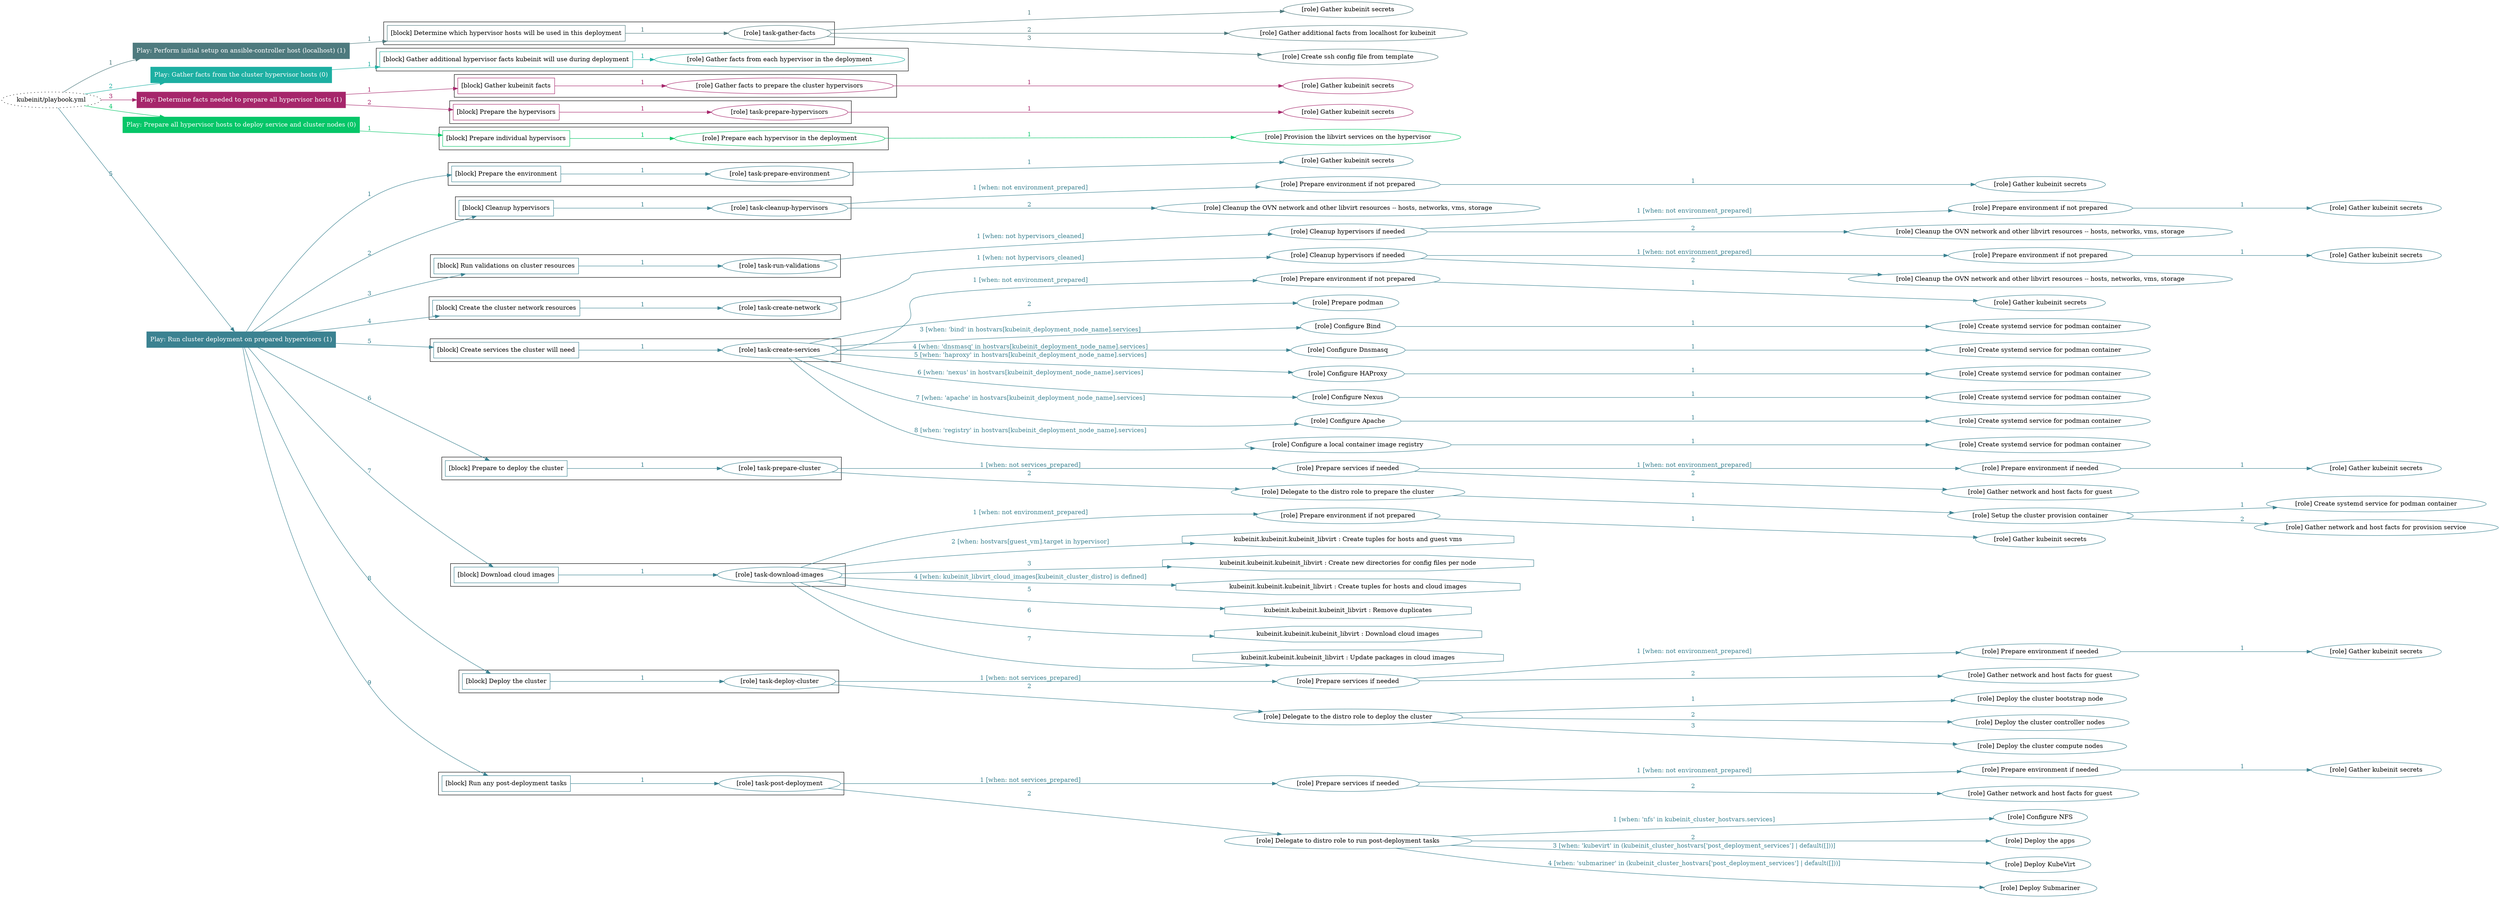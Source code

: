 digraph {
	graph [concentrate=true ordering=in rankdir=LR ratio=fill]
	edge [esep=5 sep=10]
	"kubeinit/playbook.yml" [URL="/home/runner/work/kubeinit/kubeinit/kubeinit/playbook.yml" id=playbook_04bb3b34 style=dotted]
	play_5a1d0938 [label="Play: Perform initial setup on ansible-controller host (localhost) (1)" URL="/home/runner/work/kubeinit/kubeinit/kubeinit/playbook.yml" color="#4e7a7e" fontcolor="#ffffff" id=play_5a1d0938 shape=box style=filled tooltip=localhost]
	"kubeinit/playbook.yml" -> play_5a1d0938 [label="1 " color="#4e7a7e" fontcolor="#4e7a7e" id=edge_fba84c4f labeltooltip="1 " tooltip="1 "]
	subgraph "Gather kubeinit secrets" {
		role_4be5f433 [label="[role] Gather kubeinit secrets" URL="/home/runner/.ansible/collections/ansible_collections/kubeinit/kubeinit/roles/kubeinit_prepare/tasks/build_hypervisors_group.yml" color="#4e7a7e" id=role_4be5f433 tooltip="Gather kubeinit secrets"]
	}
	subgraph "Gather additional facts from localhost for kubeinit" {
		role_92ba9b0c [label="[role] Gather additional facts from localhost for kubeinit" URL="/home/runner/.ansible/collections/ansible_collections/kubeinit/kubeinit/roles/kubeinit_prepare/tasks/build_hypervisors_group.yml" color="#4e7a7e" id=role_92ba9b0c tooltip="Gather additional facts from localhost for kubeinit"]
	}
	subgraph "Create ssh config file from template" {
		role_179f84ea [label="[role] Create ssh config file from template" URL="/home/runner/.ansible/collections/ansible_collections/kubeinit/kubeinit/roles/kubeinit_prepare/tasks/build_hypervisors_group.yml" color="#4e7a7e" id=role_179f84ea tooltip="Create ssh config file from template"]
	}
	subgraph "task-gather-facts" {
		role_dc8fe39e [label="[role] task-gather-facts" URL="/home/runner/work/kubeinit/kubeinit/kubeinit/playbook.yml" color="#4e7a7e" id=role_dc8fe39e tooltip="task-gather-facts"]
		role_dc8fe39e -> role_4be5f433 [label="1 " color="#4e7a7e" fontcolor="#4e7a7e" id=edge_00f87b94 labeltooltip="1 " tooltip="1 "]
		role_dc8fe39e -> role_92ba9b0c [label="2 " color="#4e7a7e" fontcolor="#4e7a7e" id=edge_50b9ae01 labeltooltip="2 " tooltip="2 "]
		role_dc8fe39e -> role_179f84ea [label="3 " color="#4e7a7e" fontcolor="#4e7a7e" id=edge_507c695b labeltooltip="3 " tooltip="3 "]
	}
	subgraph "Play: Perform initial setup on ansible-controller host (localhost) (1)" {
		play_5a1d0938 -> block_4130d9e1 [label=1 color="#4e7a7e" fontcolor="#4e7a7e" id=edge_bf48dc1a labeltooltip=1 tooltip=1]
		subgraph cluster_block_4130d9e1 {
			block_4130d9e1 [label="[block] Determine which hypervisor hosts will be used in this deployment" URL="/home/runner/work/kubeinit/kubeinit/kubeinit/playbook.yml" color="#4e7a7e" id=block_4130d9e1 labeltooltip="Determine which hypervisor hosts will be used in this deployment" shape=box tooltip="Determine which hypervisor hosts will be used in this deployment"]
			block_4130d9e1 -> role_dc8fe39e [label="1 " color="#4e7a7e" fontcolor="#4e7a7e" id=edge_c1602b6c labeltooltip="1 " tooltip="1 "]
		}
	}
	play_3af28bc5 [label="Play: Gather facts from the cluster hypervisor hosts (0)" URL="/home/runner/work/kubeinit/kubeinit/kubeinit/playbook.yml" color="#1dafa2" fontcolor="#ffffff" id=play_3af28bc5 shape=box style=filled tooltip="Play: Gather facts from the cluster hypervisor hosts (0)"]
	"kubeinit/playbook.yml" -> play_3af28bc5 [label="2 " color="#1dafa2" fontcolor="#1dafa2" id=edge_87c607e0 labeltooltip="2 " tooltip="2 "]
	subgraph "Gather facts from each hypervisor in the deployment" {
		role_e8f28c19 [label="[role] Gather facts from each hypervisor in the deployment" URL="/home/runner/work/kubeinit/kubeinit/kubeinit/playbook.yml" color="#1dafa2" id=role_e8f28c19 tooltip="Gather facts from each hypervisor in the deployment"]
	}
	subgraph "Play: Gather facts from the cluster hypervisor hosts (0)" {
		play_3af28bc5 -> block_d692d482 [label=1 color="#1dafa2" fontcolor="#1dafa2" id=edge_d3df7a59 labeltooltip=1 tooltip=1]
		subgraph cluster_block_d692d482 {
			block_d692d482 [label="[block] Gather additional hypervisor facts kubeinit will use during deployment" URL="/home/runner/work/kubeinit/kubeinit/kubeinit/playbook.yml" color="#1dafa2" id=block_d692d482 labeltooltip="Gather additional hypervisor facts kubeinit will use during deployment" shape=box tooltip="Gather additional hypervisor facts kubeinit will use during deployment"]
			block_d692d482 -> role_e8f28c19 [label="1 " color="#1dafa2" fontcolor="#1dafa2" id=edge_d625871f labeltooltip="1 " tooltip="1 "]
		}
	}
	play_f2e9004d [label="Play: Determine facts needed to prepare all hypervisor hosts (1)" URL="/home/runner/work/kubeinit/kubeinit/kubeinit/playbook.yml" color="#a6266b" fontcolor="#ffffff" id=play_f2e9004d shape=box style=filled tooltip=localhost]
	"kubeinit/playbook.yml" -> play_f2e9004d [label="3 " color="#a6266b" fontcolor="#a6266b" id=edge_44d40d5a labeltooltip="3 " tooltip="3 "]
	subgraph "Gather kubeinit secrets" {
		role_4b709204 [label="[role] Gather kubeinit secrets" URL="/home/runner/.ansible/collections/ansible_collections/kubeinit/kubeinit/roles/kubeinit_prepare/tasks/gather_kubeinit_facts.yml" color="#a6266b" id=role_4b709204 tooltip="Gather kubeinit secrets"]
	}
	subgraph "Gather facts to prepare the cluster hypervisors" {
		role_91fdd08f [label="[role] Gather facts to prepare the cluster hypervisors" URL="/home/runner/work/kubeinit/kubeinit/kubeinit/playbook.yml" color="#a6266b" id=role_91fdd08f tooltip="Gather facts to prepare the cluster hypervisors"]
		role_91fdd08f -> role_4b709204 [label="1 " color="#a6266b" fontcolor="#a6266b" id=edge_42dc82c2 labeltooltip="1 " tooltip="1 "]
	}
	subgraph "Gather kubeinit secrets" {
		role_a2989627 [label="[role] Gather kubeinit secrets" URL="/home/runner/.ansible/collections/ansible_collections/kubeinit/kubeinit/roles/kubeinit_prepare/tasks/gather_kubeinit_facts.yml" color="#a6266b" id=role_a2989627 tooltip="Gather kubeinit secrets"]
	}
	subgraph "task-prepare-hypervisors" {
		role_35fa2e88 [label="[role] task-prepare-hypervisors" URL="/home/runner/work/kubeinit/kubeinit/kubeinit/playbook.yml" color="#a6266b" id=role_35fa2e88 tooltip="task-prepare-hypervisors"]
		role_35fa2e88 -> role_a2989627 [label="1 " color="#a6266b" fontcolor="#a6266b" id=edge_9382b742 labeltooltip="1 " tooltip="1 "]
	}
	subgraph "Play: Determine facts needed to prepare all hypervisor hosts (1)" {
		play_f2e9004d -> block_bd9d4d34 [label=1 color="#a6266b" fontcolor="#a6266b" id=edge_d16938fb labeltooltip=1 tooltip=1]
		subgraph cluster_block_bd9d4d34 {
			block_bd9d4d34 [label="[block] Gather kubeinit facts" URL="/home/runner/work/kubeinit/kubeinit/kubeinit/playbook.yml" color="#a6266b" id=block_bd9d4d34 labeltooltip="Gather kubeinit facts" shape=box tooltip="Gather kubeinit facts"]
			block_bd9d4d34 -> role_91fdd08f [label="1 " color="#a6266b" fontcolor="#a6266b" id=edge_25097e63 labeltooltip="1 " tooltip="1 "]
		}
		play_f2e9004d -> block_88df0ee7 [label=2 color="#a6266b" fontcolor="#a6266b" id=edge_ef06c214 labeltooltip=2 tooltip=2]
		subgraph cluster_block_88df0ee7 {
			block_88df0ee7 [label="[block] Prepare the hypervisors" URL="/home/runner/work/kubeinit/kubeinit/kubeinit/playbook.yml" color="#a6266b" id=block_88df0ee7 labeltooltip="Prepare the hypervisors" shape=box tooltip="Prepare the hypervisors"]
			block_88df0ee7 -> role_35fa2e88 [label="1 " color="#a6266b" fontcolor="#a6266b" id=edge_f60d28e4 labeltooltip="1 " tooltip="1 "]
		}
	}
	play_df643b74 [label="Play: Prepare all hypervisor hosts to deploy service and cluster nodes (0)" URL="/home/runner/work/kubeinit/kubeinit/kubeinit/playbook.yml" color="#06c668" fontcolor="#ffffff" id=play_df643b74 shape=box style=filled tooltip="Play: Prepare all hypervisor hosts to deploy service and cluster nodes (0)"]
	"kubeinit/playbook.yml" -> play_df643b74 [label="4 " color="#06c668" fontcolor="#06c668" id=edge_9a9d4163 labeltooltip="4 " tooltip="4 "]
	subgraph "Provision the libvirt services on the hypervisor" {
		role_0e800be5 [label="[role] Provision the libvirt services on the hypervisor" URL="/home/runner/.ansible/collections/ansible_collections/kubeinit/kubeinit/roles/kubeinit_prepare/tasks/prepare_hypervisor.yml" color="#06c668" id=role_0e800be5 tooltip="Provision the libvirt services on the hypervisor"]
	}
	subgraph "Prepare each hypervisor in the deployment" {
		role_0069f6eb [label="[role] Prepare each hypervisor in the deployment" URL="/home/runner/work/kubeinit/kubeinit/kubeinit/playbook.yml" color="#06c668" id=role_0069f6eb tooltip="Prepare each hypervisor in the deployment"]
		role_0069f6eb -> role_0e800be5 [label="1 " color="#06c668" fontcolor="#06c668" id=edge_aa831771 labeltooltip="1 " tooltip="1 "]
	}
	subgraph "Play: Prepare all hypervisor hosts to deploy service and cluster nodes (0)" {
		play_df643b74 -> block_3576d94f [label=1 color="#06c668" fontcolor="#06c668" id=edge_12ffd61c labeltooltip=1 tooltip=1]
		subgraph cluster_block_3576d94f {
			block_3576d94f [label="[block] Prepare individual hypervisors" URL="/home/runner/work/kubeinit/kubeinit/kubeinit/playbook.yml" color="#06c668" id=block_3576d94f labeltooltip="Prepare individual hypervisors" shape=box tooltip="Prepare individual hypervisors"]
			block_3576d94f -> role_0069f6eb [label="1 " color="#06c668" fontcolor="#06c668" id=edge_d532efb7 labeltooltip="1 " tooltip="1 "]
		}
	}
	play_c2f769af [label="Play: Run cluster deployment on prepared hypervisors (1)" URL="/home/runner/work/kubeinit/kubeinit/kubeinit/playbook.yml" color="#3b8291" fontcolor="#ffffff" id=play_c2f769af shape=box style=filled tooltip=localhost]
	"kubeinit/playbook.yml" -> play_c2f769af [label="5 " color="#3b8291" fontcolor="#3b8291" id=edge_f882b5d8 labeltooltip="5 " tooltip="5 "]
	subgraph "Gather kubeinit secrets" {
		role_e54f3238 [label="[role] Gather kubeinit secrets" URL="/home/runner/.ansible/collections/ansible_collections/kubeinit/kubeinit/roles/kubeinit_prepare/tasks/gather_kubeinit_facts.yml" color="#3b8291" id=role_e54f3238 tooltip="Gather kubeinit secrets"]
	}
	subgraph "task-prepare-environment" {
		role_3f0e8fcb [label="[role] task-prepare-environment" URL="/home/runner/work/kubeinit/kubeinit/kubeinit/playbook.yml" color="#3b8291" id=role_3f0e8fcb tooltip="task-prepare-environment"]
		role_3f0e8fcb -> role_e54f3238 [label="1 " color="#3b8291" fontcolor="#3b8291" id=edge_a9de796d labeltooltip="1 " tooltip="1 "]
	}
	subgraph "Gather kubeinit secrets" {
		role_23d57f1d [label="[role] Gather kubeinit secrets" URL="/home/runner/.ansible/collections/ansible_collections/kubeinit/kubeinit/roles/kubeinit_prepare/tasks/gather_kubeinit_facts.yml" color="#3b8291" id=role_23d57f1d tooltip="Gather kubeinit secrets"]
	}
	subgraph "Prepare environment if not prepared" {
		role_38c1b32c [label="[role] Prepare environment if not prepared" URL="/home/runner/.ansible/collections/ansible_collections/kubeinit/kubeinit/roles/kubeinit_prepare/tasks/cleanup_hypervisors.yml" color="#3b8291" id=role_38c1b32c tooltip="Prepare environment if not prepared"]
		role_38c1b32c -> role_23d57f1d [label="1 " color="#3b8291" fontcolor="#3b8291" id=edge_c881d00b labeltooltip="1 " tooltip="1 "]
	}
	subgraph "Cleanup the OVN network and other libvirt resources -- hosts, networks, vms, storage" {
		role_dcf0d6bb [label="[role] Cleanup the OVN network and other libvirt resources -- hosts, networks, vms, storage" URL="/home/runner/.ansible/collections/ansible_collections/kubeinit/kubeinit/roles/kubeinit_prepare/tasks/cleanup_hypervisors.yml" color="#3b8291" id=role_dcf0d6bb tooltip="Cleanup the OVN network and other libvirt resources -- hosts, networks, vms, storage"]
	}
	subgraph "task-cleanup-hypervisors" {
		role_1c405df7 [label="[role] task-cleanup-hypervisors" URL="/home/runner/work/kubeinit/kubeinit/kubeinit/playbook.yml" color="#3b8291" id=role_1c405df7 tooltip="task-cleanup-hypervisors"]
		role_1c405df7 -> role_38c1b32c [label="1 [when: not environment_prepared]" color="#3b8291" fontcolor="#3b8291" id=edge_e255bb4e labeltooltip="1 [when: not environment_prepared]" tooltip="1 [when: not environment_prepared]"]
		role_1c405df7 -> role_dcf0d6bb [label="2 " color="#3b8291" fontcolor="#3b8291" id=edge_65c4548a labeltooltip="2 " tooltip="2 "]
	}
	subgraph "Gather kubeinit secrets" {
		role_5baf4067 [label="[role] Gather kubeinit secrets" URL="/home/runner/.ansible/collections/ansible_collections/kubeinit/kubeinit/roles/kubeinit_prepare/tasks/gather_kubeinit_facts.yml" color="#3b8291" id=role_5baf4067 tooltip="Gather kubeinit secrets"]
	}
	subgraph "Prepare environment if not prepared" {
		role_ae436ee6 [label="[role] Prepare environment if not prepared" URL="/home/runner/.ansible/collections/ansible_collections/kubeinit/kubeinit/roles/kubeinit_prepare/tasks/cleanup_hypervisors.yml" color="#3b8291" id=role_ae436ee6 tooltip="Prepare environment if not prepared"]
		role_ae436ee6 -> role_5baf4067 [label="1 " color="#3b8291" fontcolor="#3b8291" id=edge_93e26740 labeltooltip="1 " tooltip="1 "]
	}
	subgraph "Cleanup the OVN network and other libvirt resources -- hosts, networks, vms, storage" {
		role_3f11b3e8 [label="[role] Cleanup the OVN network and other libvirt resources -- hosts, networks, vms, storage" URL="/home/runner/.ansible/collections/ansible_collections/kubeinit/kubeinit/roles/kubeinit_prepare/tasks/cleanup_hypervisors.yml" color="#3b8291" id=role_3f11b3e8 tooltip="Cleanup the OVN network and other libvirt resources -- hosts, networks, vms, storage"]
	}
	subgraph "Cleanup hypervisors if needed" {
		role_58a12ac7 [label="[role] Cleanup hypervisors if needed" URL="/home/runner/.ansible/collections/ansible_collections/kubeinit/kubeinit/roles/kubeinit_validations/tasks/main.yml" color="#3b8291" id=role_58a12ac7 tooltip="Cleanup hypervisors if needed"]
		role_58a12ac7 -> role_ae436ee6 [label="1 [when: not environment_prepared]" color="#3b8291" fontcolor="#3b8291" id=edge_644a8db1 labeltooltip="1 [when: not environment_prepared]" tooltip="1 [when: not environment_prepared]"]
		role_58a12ac7 -> role_3f11b3e8 [label="2 " color="#3b8291" fontcolor="#3b8291" id=edge_ccc45446 labeltooltip="2 " tooltip="2 "]
	}
	subgraph "task-run-validations" {
		role_d3d5cbb1 [label="[role] task-run-validations" URL="/home/runner/work/kubeinit/kubeinit/kubeinit/playbook.yml" color="#3b8291" id=role_d3d5cbb1 tooltip="task-run-validations"]
		role_d3d5cbb1 -> role_58a12ac7 [label="1 [when: not hypervisors_cleaned]" color="#3b8291" fontcolor="#3b8291" id=edge_0ba5bc5f labeltooltip="1 [when: not hypervisors_cleaned]" tooltip="1 [when: not hypervisors_cleaned]"]
	}
	subgraph "Gather kubeinit secrets" {
		role_83b618d5 [label="[role] Gather kubeinit secrets" URL="/home/runner/.ansible/collections/ansible_collections/kubeinit/kubeinit/roles/kubeinit_prepare/tasks/gather_kubeinit_facts.yml" color="#3b8291" id=role_83b618d5 tooltip="Gather kubeinit secrets"]
	}
	subgraph "Prepare environment if not prepared" {
		role_d1adefd2 [label="[role] Prepare environment if not prepared" URL="/home/runner/.ansible/collections/ansible_collections/kubeinit/kubeinit/roles/kubeinit_prepare/tasks/cleanup_hypervisors.yml" color="#3b8291" id=role_d1adefd2 tooltip="Prepare environment if not prepared"]
		role_d1adefd2 -> role_83b618d5 [label="1 " color="#3b8291" fontcolor="#3b8291" id=edge_e99d9ee4 labeltooltip="1 " tooltip="1 "]
	}
	subgraph "Cleanup the OVN network and other libvirt resources -- hosts, networks, vms, storage" {
		role_e549e116 [label="[role] Cleanup the OVN network and other libvirt resources -- hosts, networks, vms, storage" URL="/home/runner/.ansible/collections/ansible_collections/kubeinit/kubeinit/roles/kubeinit_prepare/tasks/cleanup_hypervisors.yml" color="#3b8291" id=role_e549e116 tooltip="Cleanup the OVN network and other libvirt resources -- hosts, networks, vms, storage"]
	}
	subgraph "Cleanup hypervisors if needed" {
		role_ac7c5a65 [label="[role] Cleanup hypervisors if needed" URL="/home/runner/.ansible/collections/ansible_collections/kubeinit/kubeinit/roles/kubeinit_libvirt/tasks/create_network.yml" color="#3b8291" id=role_ac7c5a65 tooltip="Cleanup hypervisors if needed"]
		role_ac7c5a65 -> role_d1adefd2 [label="1 [when: not environment_prepared]" color="#3b8291" fontcolor="#3b8291" id=edge_17de423e labeltooltip="1 [when: not environment_prepared]" tooltip="1 [when: not environment_prepared]"]
		role_ac7c5a65 -> role_e549e116 [label="2 " color="#3b8291" fontcolor="#3b8291" id=edge_a63c78eb labeltooltip="2 " tooltip="2 "]
	}
	subgraph "task-create-network" {
		role_954bc049 [label="[role] task-create-network" URL="/home/runner/work/kubeinit/kubeinit/kubeinit/playbook.yml" color="#3b8291" id=role_954bc049 tooltip="task-create-network"]
		role_954bc049 -> role_ac7c5a65 [label="1 [when: not hypervisors_cleaned]" color="#3b8291" fontcolor="#3b8291" id=edge_e7b5ded9 labeltooltip="1 [when: not hypervisors_cleaned]" tooltip="1 [when: not hypervisors_cleaned]"]
	}
	subgraph "Gather kubeinit secrets" {
		role_4d1913e2 [label="[role] Gather kubeinit secrets" URL="/home/runner/.ansible/collections/ansible_collections/kubeinit/kubeinit/roles/kubeinit_prepare/tasks/gather_kubeinit_facts.yml" color="#3b8291" id=role_4d1913e2 tooltip="Gather kubeinit secrets"]
	}
	subgraph "Prepare environment if not prepared" {
		role_089ad043 [label="[role] Prepare environment if not prepared" URL="/home/runner/.ansible/collections/ansible_collections/kubeinit/kubeinit/roles/kubeinit_services/tasks/main.yml" color="#3b8291" id=role_089ad043 tooltip="Prepare environment if not prepared"]
		role_089ad043 -> role_4d1913e2 [label="1 " color="#3b8291" fontcolor="#3b8291" id=edge_cdcf7d60 labeltooltip="1 " tooltip="1 "]
	}
	subgraph "Prepare podman" {
		role_730c99af [label="[role] Prepare podman" URL="/home/runner/.ansible/collections/ansible_collections/kubeinit/kubeinit/roles/kubeinit_services/tasks/00_create_service_pod.yml" color="#3b8291" id=role_730c99af tooltip="Prepare podman"]
	}
	subgraph "Create systemd service for podman container" {
		role_73b28d8a [label="[role] Create systemd service for podman container" URL="/home/runner/.ansible/collections/ansible_collections/kubeinit/kubeinit/roles/kubeinit_bind/tasks/main.yml" color="#3b8291" id=role_73b28d8a tooltip="Create systemd service for podman container"]
	}
	subgraph "Configure Bind" {
		role_25369907 [label="[role] Configure Bind" URL="/home/runner/.ansible/collections/ansible_collections/kubeinit/kubeinit/roles/kubeinit_services/tasks/start_services_containers.yml" color="#3b8291" id=role_25369907 tooltip="Configure Bind"]
		role_25369907 -> role_73b28d8a [label="1 " color="#3b8291" fontcolor="#3b8291" id=edge_d8452d92 labeltooltip="1 " tooltip="1 "]
	}
	subgraph "Create systemd service for podman container" {
		role_4c1ae9fc [label="[role] Create systemd service for podman container" URL="/home/runner/.ansible/collections/ansible_collections/kubeinit/kubeinit/roles/kubeinit_dnsmasq/tasks/main.yml" color="#3b8291" id=role_4c1ae9fc tooltip="Create systemd service for podman container"]
	}
	subgraph "Configure Dnsmasq" {
		role_d48b6866 [label="[role] Configure Dnsmasq" URL="/home/runner/.ansible/collections/ansible_collections/kubeinit/kubeinit/roles/kubeinit_services/tasks/start_services_containers.yml" color="#3b8291" id=role_d48b6866 tooltip="Configure Dnsmasq"]
		role_d48b6866 -> role_4c1ae9fc [label="1 " color="#3b8291" fontcolor="#3b8291" id=edge_8f0a5cc4 labeltooltip="1 " tooltip="1 "]
	}
	subgraph "Create systemd service for podman container" {
		role_5b511a63 [label="[role] Create systemd service for podman container" URL="/home/runner/.ansible/collections/ansible_collections/kubeinit/kubeinit/roles/kubeinit_haproxy/tasks/main.yml" color="#3b8291" id=role_5b511a63 tooltip="Create systemd service for podman container"]
	}
	subgraph "Configure HAProxy" {
		role_1dcca54b [label="[role] Configure HAProxy" URL="/home/runner/.ansible/collections/ansible_collections/kubeinit/kubeinit/roles/kubeinit_services/tasks/start_services_containers.yml" color="#3b8291" id=role_1dcca54b tooltip="Configure HAProxy"]
		role_1dcca54b -> role_5b511a63 [label="1 " color="#3b8291" fontcolor="#3b8291" id=edge_8fde2ad4 labeltooltip="1 " tooltip="1 "]
	}
	subgraph "Create systemd service for podman container" {
		role_c70262dd [label="[role] Create systemd service for podman container" URL="/home/runner/.ansible/collections/ansible_collections/kubeinit/kubeinit/roles/kubeinit_nexus/tasks/main.yml" color="#3b8291" id=role_c70262dd tooltip="Create systemd service for podman container"]
	}
	subgraph "Configure Nexus" {
		role_9b015cf3 [label="[role] Configure Nexus" URL="/home/runner/.ansible/collections/ansible_collections/kubeinit/kubeinit/roles/kubeinit_services/tasks/start_services_containers.yml" color="#3b8291" id=role_9b015cf3 tooltip="Configure Nexus"]
		role_9b015cf3 -> role_c70262dd [label="1 " color="#3b8291" fontcolor="#3b8291" id=edge_7eab54a3 labeltooltip="1 " tooltip="1 "]
	}
	subgraph "Create systemd service for podman container" {
		role_a8c4b208 [label="[role] Create systemd service for podman container" URL="/home/runner/.ansible/collections/ansible_collections/kubeinit/kubeinit/roles/kubeinit_apache/tasks/main.yml" color="#3b8291" id=role_a8c4b208 tooltip="Create systemd service for podman container"]
	}
	subgraph "Configure Apache" {
		role_432954d3 [label="[role] Configure Apache" URL="/home/runner/.ansible/collections/ansible_collections/kubeinit/kubeinit/roles/kubeinit_services/tasks/start_services_containers.yml" color="#3b8291" id=role_432954d3 tooltip="Configure Apache"]
		role_432954d3 -> role_a8c4b208 [label="1 " color="#3b8291" fontcolor="#3b8291" id=edge_d2bb42e5 labeltooltip="1 " tooltip="1 "]
	}
	subgraph "Create systemd service for podman container" {
		role_e76e0816 [label="[role] Create systemd service for podman container" URL="/home/runner/.ansible/collections/ansible_collections/kubeinit/kubeinit/roles/kubeinit_registry/tasks/main.yml" color="#3b8291" id=role_e76e0816 tooltip="Create systemd service for podman container"]
	}
	subgraph "Configure a local container image registry" {
		role_093d724f [label="[role] Configure a local container image registry" URL="/home/runner/.ansible/collections/ansible_collections/kubeinit/kubeinit/roles/kubeinit_services/tasks/start_services_containers.yml" color="#3b8291" id=role_093d724f tooltip="Configure a local container image registry"]
		role_093d724f -> role_e76e0816 [label="1 " color="#3b8291" fontcolor="#3b8291" id=edge_66bce3dd labeltooltip="1 " tooltip="1 "]
	}
	subgraph "task-create-services" {
		role_e6f2e543 [label="[role] task-create-services" URL="/home/runner/work/kubeinit/kubeinit/kubeinit/playbook.yml" color="#3b8291" id=role_e6f2e543 tooltip="task-create-services"]
		role_e6f2e543 -> role_089ad043 [label="1 [when: not environment_prepared]" color="#3b8291" fontcolor="#3b8291" id=edge_4d79c2cf labeltooltip="1 [when: not environment_prepared]" tooltip="1 [when: not environment_prepared]"]
		role_e6f2e543 -> role_730c99af [label="2 " color="#3b8291" fontcolor="#3b8291" id=edge_edc01e50 labeltooltip="2 " tooltip="2 "]
		role_e6f2e543 -> role_25369907 [label="3 [when: 'bind' in hostvars[kubeinit_deployment_node_name].services]" color="#3b8291" fontcolor="#3b8291" id=edge_62129c3a labeltooltip="3 [when: 'bind' in hostvars[kubeinit_deployment_node_name].services]" tooltip="3 [when: 'bind' in hostvars[kubeinit_deployment_node_name].services]"]
		role_e6f2e543 -> role_d48b6866 [label="4 [when: 'dnsmasq' in hostvars[kubeinit_deployment_node_name].services]" color="#3b8291" fontcolor="#3b8291" id=edge_aa10062b labeltooltip="4 [when: 'dnsmasq' in hostvars[kubeinit_deployment_node_name].services]" tooltip="4 [when: 'dnsmasq' in hostvars[kubeinit_deployment_node_name].services]"]
		role_e6f2e543 -> role_1dcca54b [label="5 [when: 'haproxy' in hostvars[kubeinit_deployment_node_name].services]" color="#3b8291" fontcolor="#3b8291" id=edge_ffb9c98e labeltooltip="5 [when: 'haproxy' in hostvars[kubeinit_deployment_node_name].services]" tooltip="5 [when: 'haproxy' in hostvars[kubeinit_deployment_node_name].services]"]
		role_e6f2e543 -> role_9b015cf3 [label="6 [when: 'nexus' in hostvars[kubeinit_deployment_node_name].services]" color="#3b8291" fontcolor="#3b8291" id=edge_31725a13 labeltooltip="6 [when: 'nexus' in hostvars[kubeinit_deployment_node_name].services]" tooltip="6 [when: 'nexus' in hostvars[kubeinit_deployment_node_name].services]"]
		role_e6f2e543 -> role_432954d3 [label="7 [when: 'apache' in hostvars[kubeinit_deployment_node_name].services]" color="#3b8291" fontcolor="#3b8291" id=edge_f133b712 labeltooltip="7 [when: 'apache' in hostvars[kubeinit_deployment_node_name].services]" tooltip="7 [when: 'apache' in hostvars[kubeinit_deployment_node_name].services]"]
		role_e6f2e543 -> role_093d724f [label="8 [when: 'registry' in hostvars[kubeinit_deployment_node_name].services]" color="#3b8291" fontcolor="#3b8291" id=edge_d9fd013f labeltooltip="8 [when: 'registry' in hostvars[kubeinit_deployment_node_name].services]" tooltip="8 [when: 'registry' in hostvars[kubeinit_deployment_node_name].services]"]
	}
	subgraph "Gather kubeinit secrets" {
		role_8d6c37af [label="[role] Gather kubeinit secrets" URL="/home/runner/.ansible/collections/ansible_collections/kubeinit/kubeinit/roles/kubeinit_prepare/tasks/gather_kubeinit_facts.yml" color="#3b8291" id=role_8d6c37af tooltip="Gather kubeinit secrets"]
	}
	subgraph "Prepare environment if needed" {
		role_68c9a091 [label="[role] Prepare environment if needed" URL="/home/runner/.ansible/collections/ansible_collections/kubeinit/kubeinit/roles/kubeinit_services/tasks/prepare_services.yml" color="#3b8291" id=role_68c9a091 tooltip="Prepare environment if needed"]
		role_68c9a091 -> role_8d6c37af [label="1 " color="#3b8291" fontcolor="#3b8291" id=edge_ba014e8a labeltooltip="1 " tooltip="1 "]
	}
	subgraph "Gather network and host facts for guest" {
		role_50ce7b43 [label="[role] Gather network and host facts for guest" URL="/home/runner/.ansible/collections/ansible_collections/kubeinit/kubeinit/roles/kubeinit_services/tasks/prepare_services.yml" color="#3b8291" id=role_50ce7b43 tooltip="Gather network and host facts for guest"]
	}
	subgraph "Prepare services if needed" {
		role_1d6251d4 [label="[role] Prepare services if needed" URL="/home/runner/.ansible/collections/ansible_collections/kubeinit/kubeinit/roles/kubeinit_prepare/tasks/prepare_cluster.yml" color="#3b8291" id=role_1d6251d4 tooltip="Prepare services if needed"]
		role_1d6251d4 -> role_68c9a091 [label="1 [when: not environment_prepared]" color="#3b8291" fontcolor="#3b8291" id=edge_49a50a07 labeltooltip="1 [when: not environment_prepared]" tooltip="1 [when: not environment_prepared]"]
		role_1d6251d4 -> role_50ce7b43 [label="2 " color="#3b8291" fontcolor="#3b8291" id=edge_cecdec2e labeltooltip="2 " tooltip="2 "]
	}
	subgraph "Create systemd service for podman container" {
		role_fff326bb [label="[role] Create systemd service for podman container" URL="/home/runner/.ansible/collections/ansible_collections/kubeinit/kubeinit/roles/kubeinit_services/tasks/create_provision_container.yml" color="#3b8291" id=role_fff326bb tooltip="Create systemd service for podman container"]
	}
	subgraph "Gather network and host facts for provision service" {
		role_a4024152 [label="[role] Gather network and host facts for provision service" URL="/home/runner/.ansible/collections/ansible_collections/kubeinit/kubeinit/roles/kubeinit_services/tasks/create_provision_container.yml" color="#3b8291" id=role_a4024152 tooltip="Gather network and host facts for provision service"]
	}
	subgraph "Setup the cluster provision container" {
		role_fd5ba94b [label="[role] Setup the cluster provision container" URL="/home/runner/.ansible/collections/ansible_collections/kubeinit/kubeinit/roles/kubeinit_okd/tasks/prepare_cluster.yml" color="#3b8291" id=role_fd5ba94b tooltip="Setup the cluster provision container"]
		role_fd5ba94b -> role_fff326bb [label="1 " color="#3b8291" fontcolor="#3b8291" id=edge_c7e6ed01 labeltooltip="1 " tooltip="1 "]
		role_fd5ba94b -> role_a4024152 [label="2 " color="#3b8291" fontcolor="#3b8291" id=edge_6efd4967 labeltooltip="2 " tooltip="2 "]
	}
	subgraph "Delegate to the distro role to prepare the cluster" {
		role_ff65349e [label="[role] Delegate to the distro role to prepare the cluster" URL="/home/runner/.ansible/collections/ansible_collections/kubeinit/kubeinit/roles/kubeinit_prepare/tasks/prepare_cluster.yml" color="#3b8291" id=role_ff65349e tooltip="Delegate to the distro role to prepare the cluster"]
		role_ff65349e -> role_fd5ba94b [label="1 " color="#3b8291" fontcolor="#3b8291" id=edge_7a448bde labeltooltip="1 " tooltip="1 "]
	}
	subgraph "task-prepare-cluster" {
		role_87aad634 [label="[role] task-prepare-cluster" URL="/home/runner/work/kubeinit/kubeinit/kubeinit/playbook.yml" color="#3b8291" id=role_87aad634 tooltip="task-prepare-cluster"]
		role_87aad634 -> role_1d6251d4 [label="1 [when: not services_prepared]" color="#3b8291" fontcolor="#3b8291" id=edge_aec29c3f labeltooltip="1 [when: not services_prepared]" tooltip="1 [when: not services_prepared]"]
		role_87aad634 -> role_ff65349e [label="2 " color="#3b8291" fontcolor="#3b8291" id=edge_a93fef72 labeltooltip="2 " tooltip="2 "]
	}
	subgraph "Gather kubeinit secrets" {
		role_d2bfb76a [label="[role] Gather kubeinit secrets" URL="/home/runner/.ansible/collections/ansible_collections/kubeinit/kubeinit/roles/kubeinit_prepare/tasks/gather_kubeinit_facts.yml" color="#3b8291" id=role_d2bfb76a tooltip="Gather kubeinit secrets"]
	}
	subgraph "Prepare environment if not prepared" {
		role_6d2a72d8 [label="[role] Prepare environment if not prepared" URL="/home/runner/.ansible/collections/ansible_collections/kubeinit/kubeinit/roles/kubeinit_libvirt/tasks/download_cloud_images.yml" color="#3b8291" id=role_6d2a72d8 tooltip="Prepare environment if not prepared"]
		role_6d2a72d8 -> role_d2bfb76a [label="1 " color="#3b8291" fontcolor="#3b8291" id=edge_a27cdac9 labeltooltip="1 " tooltip="1 "]
	}
	subgraph "task-download-images" {
		role_dca58c29 [label="[role] task-download-images" URL="/home/runner/work/kubeinit/kubeinit/kubeinit/playbook.yml" color="#3b8291" id=role_dca58c29 tooltip="task-download-images"]
		role_dca58c29 -> role_6d2a72d8 [label="1 [when: not environment_prepared]" color="#3b8291" fontcolor="#3b8291" id=edge_a7541821 labeltooltip="1 [when: not environment_prepared]" tooltip="1 [when: not environment_prepared]"]
		task_09ceef76 [label="kubeinit.kubeinit.kubeinit_libvirt : Create tuples for hosts and guest vms" URL="/home/runner/.ansible/collections/ansible_collections/kubeinit/kubeinit/roles/kubeinit_libvirt/tasks/download_cloud_images.yml" color="#3b8291" id=task_09ceef76 shape=octagon tooltip="kubeinit.kubeinit.kubeinit_libvirt : Create tuples for hosts and guest vms"]
		role_dca58c29 -> task_09ceef76 [label="2 [when: hostvars[guest_vm].target in hypervisor]" color="#3b8291" fontcolor="#3b8291" id=edge_7ca0c091 labeltooltip="2 [when: hostvars[guest_vm].target in hypervisor]" tooltip="2 [when: hostvars[guest_vm].target in hypervisor]"]
		task_c7503915 [label="kubeinit.kubeinit.kubeinit_libvirt : Create new directories for config files per node" URL="/home/runner/.ansible/collections/ansible_collections/kubeinit/kubeinit/roles/kubeinit_libvirt/tasks/download_cloud_images.yml" color="#3b8291" id=task_c7503915 shape=octagon tooltip="kubeinit.kubeinit.kubeinit_libvirt : Create new directories for config files per node"]
		role_dca58c29 -> task_c7503915 [label="3 " color="#3b8291" fontcolor="#3b8291" id=edge_a7e63eae labeltooltip="3 " tooltip="3 "]
		task_f5475d51 [label="kubeinit.kubeinit.kubeinit_libvirt : Create tuples for hosts and cloud images" URL="/home/runner/.ansible/collections/ansible_collections/kubeinit/kubeinit/roles/kubeinit_libvirt/tasks/download_cloud_images.yml" color="#3b8291" id=task_f5475d51 shape=octagon tooltip="kubeinit.kubeinit.kubeinit_libvirt : Create tuples for hosts and cloud images"]
		role_dca58c29 -> task_f5475d51 [label="4 [when: kubeinit_libvirt_cloud_images[kubeinit_cluster_distro] is defined]" color="#3b8291" fontcolor="#3b8291" id=edge_f02ee74a labeltooltip="4 [when: kubeinit_libvirt_cloud_images[kubeinit_cluster_distro] is defined]" tooltip="4 [when: kubeinit_libvirt_cloud_images[kubeinit_cluster_distro] is defined]"]
		task_823b1473 [label="kubeinit.kubeinit.kubeinit_libvirt : Remove duplicates" URL="/home/runner/.ansible/collections/ansible_collections/kubeinit/kubeinit/roles/kubeinit_libvirt/tasks/download_cloud_images.yml" color="#3b8291" id=task_823b1473 shape=octagon tooltip="kubeinit.kubeinit.kubeinit_libvirt : Remove duplicates"]
		role_dca58c29 -> task_823b1473 [label="5 " color="#3b8291" fontcolor="#3b8291" id=edge_3ee86281 labeltooltip="5 " tooltip="5 "]
		task_7634ff6b [label="kubeinit.kubeinit.kubeinit_libvirt : Download cloud images" URL="/home/runner/.ansible/collections/ansible_collections/kubeinit/kubeinit/roles/kubeinit_libvirt/tasks/download_cloud_images.yml" color="#3b8291" id=task_7634ff6b shape=octagon tooltip="kubeinit.kubeinit.kubeinit_libvirt : Download cloud images"]
		role_dca58c29 -> task_7634ff6b [label="6 " color="#3b8291" fontcolor="#3b8291" id=edge_eb62ae41 labeltooltip="6 " tooltip="6 "]
		task_a8ee402e [label="kubeinit.kubeinit.kubeinit_libvirt : Update packages in cloud images" URL="/home/runner/.ansible/collections/ansible_collections/kubeinit/kubeinit/roles/kubeinit_libvirt/tasks/download_cloud_images.yml" color="#3b8291" id=task_a8ee402e shape=octagon tooltip="kubeinit.kubeinit.kubeinit_libvirt : Update packages in cloud images"]
		role_dca58c29 -> task_a8ee402e [label="7 " color="#3b8291" fontcolor="#3b8291" id=edge_a98945b4 labeltooltip="7 " tooltip="7 "]
	}
	subgraph "Gather kubeinit secrets" {
		role_603462e5 [label="[role] Gather kubeinit secrets" URL="/home/runner/.ansible/collections/ansible_collections/kubeinit/kubeinit/roles/kubeinit_prepare/tasks/gather_kubeinit_facts.yml" color="#3b8291" id=role_603462e5 tooltip="Gather kubeinit secrets"]
	}
	subgraph "Prepare environment if needed" {
		role_812b4274 [label="[role] Prepare environment if needed" URL="/home/runner/.ansible/collections/ansible_collections/kubeinit/kubeinit/roles/kubeinit_services/tasks/prepare_services.yml" color="#3b8291" id=role_812b4274 tooltip="Prepare environment if needed"]
		role_812b4274 -> role_603462e5 [label="1 " color="#3b8291" fontcolor="#3b8291" id=edge_f26e734d labeltooltip="1 " tooltip="1 "]
	}
	subgraph "Gather network and host facts for guest" {
		role_ec03da59 [label="[role] Gather network and host facts for guest" URL="/home/runner/.ansible/collections/ansible_collections/kubeinit/kubeinit/roles/kubeinit_services/tasks/prepare_services.yml" color="#3b8291" id=role_ec03da59 tooltip="Gather network and host facts for guest"]
	}
	subgraph "Prepare services if needed" {
		role_da601f1a [label="[role] Prepare services if needed" URL="/home/runner/.ansible/collections/ansible_collections/kubeinit/kubeinit/roles/kubeinit_prepare/tasks/deploy_cluster.yml" color="#3b8291" id=role_da601f1a tooltip="Prepare services if needed"]
		role_da601f1a -> role_812b4274 [label="1 [when: not environment_prepared]" color="#3b8291" fontcolor="#3b8291" id=edge_2a582dc8 labeltooltip="1 [when: not environment_prepared]" tooltip="1 [when: not environment_prepared]"]
		role_da601f1a -> role_ec03da59 [label="2 " color="#3b8291" fontcolor="#3b8291" id=edge_d909dbc9 labeltooltip="2 " tooltip="2 "]
	}
	subgraph "Deploy the cluster bootstrap node" {
		role_e1b7cb3b [label="[role] Deploy the cluster bootstrap node" URL="/home/runner/.ansible/collections/ansible_collections/kubeinit/kubeinit/roles/kubeinit_okd/tasks/main.yml" color="#3b8291" id=role_e1b7cb3b tooltip="Deploy the cluster bootstrap node"]
	}
	subgraph "Deploy the cluster controller nodes" {
		role_2eb33a63 [label="[role] Deploy the cluster controller nodes" URL="/home/runner/.ansible/collections/ansible_collections/kubeinit/kubeinit/roles/kubeinit_okd/tasks/main.yml" color="#3b8291" id=role_2eb33a63 tooltip="Deploy the cluster controller nodes"]
	}
	subgraph "Deploy the cluster compute nodes" {
		role_4075f754 [label="[role] Deploy the cluster compute nodes" URL="/home/runner/.ansible/collections/ansible_collections/kubeinit/kubeinit/roles/kubeinit_okd/tasks/main.yml" color="#3b8291" id=role_4075f754 tooltip="Deploy the cluster compute nodes"]
	}
	subgraph "Delegate to the distro role to deploy the cluster" {
		role_143733a8 [label="[role] Delegate to the distro role to deploy the cluster" URL="/home/runner/.ansible/collections/ansible_collections/kubeinit/kubeinit/roles/kubeinit_prepare/tasks/deploy_cluster.yml" color="#3b8291" id=role_143733a8 tooltip="Delegate to the distro role to deploy the cluster"]
		role_143733a8 -> role_e1b7cb3b [label="1 " color="#3b8291" fontcolor="#3b8291" id=edge_da0d7b60 labeltooltip="1 " tooltip="1 "]
		role_143733a8 -> role_2eb33a63 [label="2 " color="#3b8291" fontcolor="#3b8291" id=edge_3954458e labeltooltip="2 " tooltip="2 "]
		role_143733a8 -> role_4075f754 [label="3 " color="#3b8291" fontcolor="#3b8291" id=edge_b60eaf64 labeltooltip="3 " tooltip="3 "]
	}
	subgraph "task-deploy-cluster" {
		role_98355a21 [label="[role] task-deploy-cluster" URL="/home/runner/work/kubeinit/kubeinit/kubeinit/playbook.yml" color="#3b8291" id=role_98355a21 tooltip="task-deploy-cluster"]
		role_98355a21 -> role_da601f1a [label="1 [when: not services_prepared]" color="#3b8291" fontcolor="#3b8291" id=edge_0fd12601 labeltooltip="1 [when: not services_prepared]" tooltip="1 [when: not services_prepared]"]
		role_98355a21 -> role_143733a8 [label="2 " color="#3b8291" fontcolor="#3b8291" id=edge_e43ec3b8 labeltooltip="2 " tooltip="2 "]
	}
	subgraph "Gather kubeinit secrets" {
		role_1a251747 [label="[role] Gather kubeinit secrets" URL="/home/runner/.ansible/collections/ansible_collections/kubeinit/kubeinit/roles/kubeinit_prepare/tasks/gather_kubeinit_facts.yml" color="#3b8291" id=role_1a251747 tooltip="Gather kubeinit secrets"]
	}
	subgraph "Prepare environment if needed" {
		role_aab60255 [label="[role] Prepare environment if needed" URL="/home/runner/.ansible/collections/ansible_collections/kubeinit/kubeinit/roles/kubeinit_services/tasks/prepare_services.yml" color="#3b8291" id=role_aab60255 tooltip="Prepare environment if needed"]
		role_aab60255 -> role_1a251747 [label="1 " color="#3b8291" fontcolor="#3b8291" id=edge_6348239c labeltooltip="1 " tooltip="1 "]
	}
	subgraph "Gather network and host facts for guest" {
		role_b2eb3044 [label="[role] Gather network and host facts for guest" URL="/home/runner/.ansible/collections/ansible_collections/kubeinit/kubeinit/roles/kubeinit_services/tasks/prepare_services.yml" color="#3b8291" id=role_b2eb3044 tooltip="Gather network and host facts for guest"]
	}
	subgraph "Prepare services if needed" {
		role_b302871e [label="[role] Prepare services if needed" URL="/home/runner/.ansible/collections/ansible_collections/kubeinit/kubeinit/roles/kubeinit_prepare/tasks/post_deployment.yml" color="#3b8291" id=role_b302871e tooltip="Prepare services if needed"]
		role_b302871e -> role_aab60255 [label="1 [when: not environment_prepared]" color="#3b8291" fontcolor="#3b8291" id=edge_d1cd1232 labeltooltip="1 [when: not environment_prepared]" tooltip="1 [when: not environment_prepared]"]
		role_b302871e -> role_b2eb3044 [label="2 " color="#3b8291" fontcolor="#3b8291" id=edge_cb8c052f labeltooltip="2 " tooltip="2 "]
	}
	subgraph "Configure NFS" {
		role_2a0ec4aa [label="[role] Configure NFS" URL="/home/runner/.ansible/collections/ansible_collections/kubeinit/kubeinit/roles/kubeinit_okd/tasks/post_deployment_tasks.yml" color="#3b8291" id=role_2a0ec4aa tooltip="Configure NFS"]
	}
	subgraph "Deploy the apps" {
		role_d3371671 [label="[role] Deploy the apps" URL="/home/runner/.ansible/collections/ansible_collections/kubeinit/kubeinit/roles/kubeinit_okd/tasks/post_deployment_tasks.yml" color="#3b8291" id=role_d3371671 tooltip="Deploy the apps"]
	}
	subgraph "Deploy KubeVirt" {
		role_fbfe4b70 [label="[role] Deploy KubeVirt" URL="/home/runner/.ansible/collections/ansible_collections/kubeinit/kubeinit/roles/kubeinit_okd/tasks/post_deployment_tasks.yml" color="#3b8291" id=role_fbfe4b70 tooltip="Deploy KubeVirt"]
	}
	subgraph "Deploy Submariner" {
		role_eebffb92 [label="[role] Deploy Submariner" URL="/home/runner/.ansible/collections/ansible_collections/kubeinit/kubeinit/roles/kubeinit_okd/tasks/post_deployment_tasks.yml" color="#3b8291" id=role_eebffb92 tooltip="Deploy Submariner"]
	}
	subgraph "Delegate to distro role to run post-deployment tasks" {
		role_c8fc5b1c [label="[role] Delegate to distro role to run post-deployment tasks" URL="/home/runner/.ansible/collections/ansible_collections/kubeinit/kubeinit/roles/kubeinit_prepare/tasks/post_deployment.yml" color="#3b8291" id=role_c8fc5b1c tooltip="Delegate to distro role to run post-deployment tasks"]
		role_c8fc5b1c -> role_2a0ec4aa [label="1 [when: 'nfs' in kubeinit_cluster_hostvars.services]" color="#3b8291" fontcolor="#3b8291" id=edge_4a7483a6 labeltooltip="1 [when: 'nfs' in kubeinit_cluster_hostvars.services]" tooltip="1 [when: 'nfs' in kubeinit_cluster_hostvars.services]"]
		role_c8fc5b1c -> role_d3371671 [label="2 " color="#3b8291" fontcolor="#3b8291" id=edge_babe7d7b labeltooltip="2 " tooltip="2 "]
		role_c8fc5b1c -> role_fbfe4b70 [label="3 [when: 'kubevirt' in (kubeinit_cluster_hostvars['post_deployment_services'] | default([]))]" color="#3b8291" fontcolor="#3b8291" id=edge_6717e83e labeltooltip="3 [when: 'kubevirt' in (kubeinit_cluster_hostvars['post_deployment_services'] | default([]))]" tooltip="3 [when: 'kubevirt' in (kubeinit_cluster_hostvars['post_deployment_services'] | default([]))]"]
		role_c8fc5b1c -> role_eebffb92 [label="4 [when: 'submariner' in (kubeinit_cluster_hostvars['post_deployment_services'] | default([]))]" color="#3b8291" fontcolor="#3b8291" id=edge_0eb86580 labeltooltip="4 [when: 'submariner' in (kubeinit_cluster_hostvars['post_deployment_services'] | default([]))]" tooltip="4 [when: 'submariner' in (kubeinit_cluster_hostvars['post_deployment_services'] | default([]))]"]
	}
	subgraph "task-post-deployment" {
		role_02b1c930 [label="[role] task-post-deployment" URL="/home/runner/work/kubeinit/kubeinit/kubeinit/playbook.yml" color="#3b8291" id=role_02b1c930 tooltip="task-post-deployment"]
		role_02b1c930 -> role_b302871e [label="1 [when: not services_prepared]" color="#3b8291" fontcolor="#3b8291" id=edge_007afdaf labeltooltip="1 [when: not services_prepared]" tooltip="1 [when: not services_prepared]"]
		role_02b1c930 -> role_c8fc5b1c [label="2 " color="#3b8291" fontcolor="#3b8291" id=edge_9d63b63e labeltooltip="2 " tooltip="2 "]
	}
	subgraph "Play: Run cluster deployment on prepared hypervisors (1)" {
		play_c2f769af -> block_408a591f [label=1 color="#3b8291" fontcolor="#3b8291" id=edge_287e7ae5 labeltooltip=1 tooltip=1]
		subgraph cluster_block_408a591f {
			block_408a591f [label="[block] Prepare the environment" URL="/home/runner/work/kubeinit/kubeinit/kubeinit/playbook.yml" color="#3b8291" id=block_408a591f labeltooltip="Prepare the environment" shape=box tooltip="Prepare the environment"]
			block_408a591f -> role_3f0e8fcb [label="1 " color="#3b8291" fontcolor="#3b8291" id=edge_0ee355de labeltooltip="1 " tooltip="1 "]
		}
		play_c2f769af -> block_0acbe26e [label=2 color="#3b8291" fontcolor="#3b8291" id=edge_54c9269d labeltooltip=2 tooltip=2]
		subgraph cluster_block_0acbe26e {
			block_0acbe26e [label="[block] Cleanup hypervisors" URL="/home/runner/work/kubeinit/kubeinit/kubeinit/playbook.yml" color="#3b8291" id=block_0acbe26e labeltooltip="Cleanup hypervisors" shape=box tooltip="Cleanup hypervisors"]
			block_0acbe26e -> role_1c405df7 [label="1 " color="#3b8291" fontcolor="#3b8291" id=edge_06087e73 labeltooltip="1 " tooltip="1 "]
		}
		play_c2f769af -> block_5d4a2c95 [label=3 color="#3b8291" fontcolor="#3b8291" id=edge_89ede3a7 labeltooltip=3 tooltip=3]
		subgraph cluster_block_5d4a2c95 {
			block_5d4a2c95 [label="[block] Run validations on cluster resources" URL="/home/runner/work/kubeinit/kubeinit/kubeinit/playbook.yml" color="#3b8291" id=block_5d4a2c95 labeltooltip="Run validations on cluster resources" shape=box tooltip="Run validations on cluster resources"]
			block_5d4a2c95 -> role_d3d5cbb1 [label="1 " color="#3b8291" fontcolor="#3b8291" id=edge_46e68764 labeltooltip="1 " tooltip="1 "]
		}
		play_c2f769af -> block_92d3a62a [label=4 color="#3b8291" fontcolor="#3b8291" id=edge_724d285d labeltooltip=4 tooltip=4]
		subgraph cluster_block_92d3a62a {
			block_92d3a62a [label="[block] Create the cluster network resources" URL="/home/runner/work/kubeinit/kubeinit/kubeinit/playbook.yml" color="#3b8291" id=block_92d3a62a labeltooltip="Create the cluster network resources" shape=box tooltip="Create the cluster network resources"]
			block_92d3a62a -> role_954bc049 [label="1 " color="#3b8291" fontcolor="#3b8291" id=edge_2f494f71 labeltooltip="1 " tooltip="1 "]
		}
		play_c2f769af -> block_7bd7dcb0 [label=5 color="#3b8291" fontcolor="#3b8291" id=edge_27adf0f8 labeltooltip=5 tooltip=5]
		subgraph cluster_block_7bd7dcb0 {
			block_7bd7dcb0 [label="[block] Create services the cluster will need" URL="/home/runner/work/kubeinit/kubeinit/kubeinit/playbook.yml" color="#3b8291" id=block_7bd7dcb0 labeltooltip="Create services the cluster will need" shape=box tooltip="Create services the cluster will need"]
			block_7bd7dcb0 -> role_e6f2e543 [label="1 " color="#3b8291" fontcolor="#3b8291" id=edge_74d00e62 labeltooltip="1 " tooltip="1 "]
		}
		play_c2f769af -> block_0880c097 [label=6 color="#3b8291" fontcolor="#3b8291" id=edge_2e3f1085 labeltooltip=6 tooltip=6]
		subgraph cluster_block_0880c097 {
			block_0880c097 [label="[block] Prepare to deploy the cluster" URL="/home/runner/work/kubeinit/kubeinit/kubeinit/playbook.yml" color="#3b8291" id=block_0880c097 labeltooltip="Prepare to deploy the cluster" shape=box tooltip="Prepare to deploy the cluster"]
			block_0880c097 -> role_87aad634 [label="1 " color="#3b8291" fontcolor="#3b8291" id=edge_17d57c7d labeltooltip="1 " tooltip="1 "]
		}
		play_c2f769af -> block_d568471c [label=7 color="#3b8291" fontcolor="#3b8291" id=edge_01452c14 labeltooltip=7 tooltip=7]
		subgraph cluster_block_d568471c {
			block_d568471c [label="[block] Download cloud images" URL="/home/runner/work/kubeinit/kubeinit/kubeinit/playbook.yml" color="#3b8291" id=block_d568471c labeltooltip="Download cloud images" shape=box tooltip="Download cloud images"]
			block_d568471c -> role_dca58c29 [label="1 " color="#3b8291" fontcolor="#3b8291" id=edge_163ad3a2 labeltooltip="1 " tooltip="1 "]
		}
		play_c2f769af -> block_be1b7696 [label=8 color="#3b8291" fontcolor="#3b8291" id=edge_7b37014a labeltooltip=8 tooltip=8]
		subgraph cluster_block_be1b7696 {
			block_be1b7696 [label="[block] Deploy the cluster" URL="/home/runner/work/kubeinit/kubeinit/kubeinit/playbook.yml" color="#3b8291" id=block_be1b7696 labeltooltip="Deploy the cluster" shape=box tooltip="Deploy the cluster"]
			block_be1b7696 -> role_98355a21 [label="1 " color="#3b8291" fontcolor="#3b8291" id=edge_4d7f2855 labeltooltip="1 " tooltip="1 "]
		}
		play_c2f769af -> block_07b4050a [label=9 color="#3b8291" fontcolor="#3b8291" id=edge_86202804 labeltooltip=9 tooltip=9]
		subgraph cluster_block_07b4050a {
			block_07b4050a [label="[block] Run any post-deployment tasks" URL="/home/runner/work/kubeinit/kubeinit/kubeinit/playbook.yml" color="#3b8291" id=block_07b4050a labeltooltip="Run any post-deployment tasks" shape=box tooltip="Run any post-deployment tasks"]
			block_07b4050a -> role_02b1c930 [label="1 " color="#3b8291" fontcolor="#3b8291" id=edge_6d29f4d6 labeltooltip="1 " tooltip="1 "]
		}
	}
}
